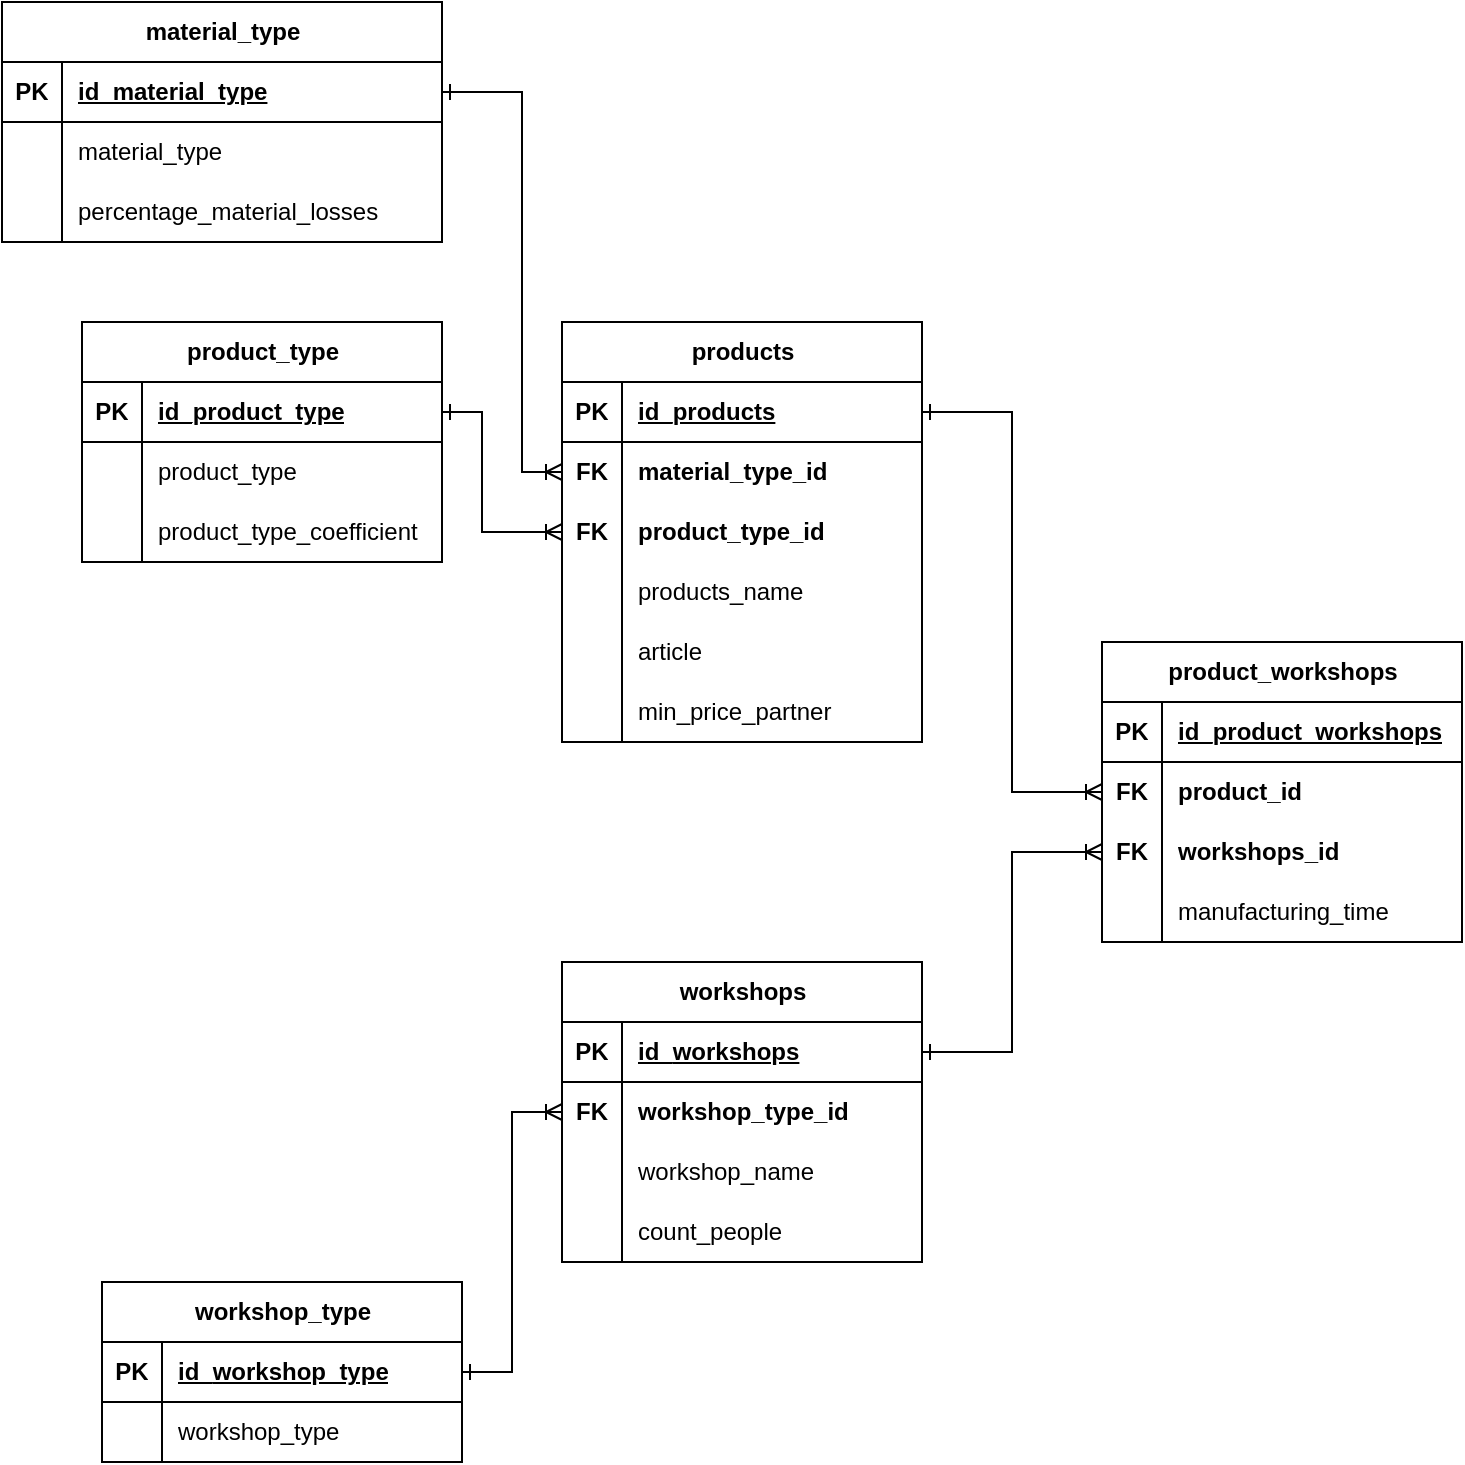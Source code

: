 <mxfile version="27.0.9">
  <diagram id="p8xX1F-vT9JcYNT17r09" name="Страница — 2">
    <mxGraphModel dx="1188" dy="1870" grid="1" gridSize="10" guides="1" tooltips="1" connect="1" arrows="1" fold="1" page="1" pageScale="1" pageWidth="827" pageHeight="1169" math="0" shadow="0">
      <root>
        <mxCell id="0" />
        <mxCell id="1" parent="0" />
        <mxCell id="h4fOwrCFEN7ZVmMcsWll-1" value="material_type" style="shape=table;startSize=30;container=1;collapsible=1;childLayout=tableLayout;fixedRows=1;rowLines=0;fontStyle=1;align=center;resizeLast=1;html=1;" parent="1" vertex="1">
          <mxGeometry x="440" y="-120" width="220" height="120" as="geometry" />
        </mxCell>
        <mxCell id="h4fOwrCFEN7ZVmMcsWll-2" value="" style="shape=tableRow;horizontal=0;startSize=0;swimlaneHead=0;swimlaneBody=0;fillColor=none;collapsible=0;dropTarget=0;points=[[0,0.5],[1,0.5]];portConstraint=eastwest;top=0;left=0;right=0;bottom=1;" parent="h4fOwrCFEN7ZVmMcsWll-1" vertex="1">
          <mxGeometry y="30" width="220" height="30" as="geometry" />
        </mxCell>
        <mxCell id="h4fOwrCFEN7ZVmMcsWll-3" value="PK" style="shape=partialRectangle;connectable=0;fillColor=none;top=0;left=0;bottom=0;right=0;fontStyle=1;overflow=hidden;whiteSpace=wrap;html=1;" parent="h4fOwrCFEN7ZVmMcsWll-2" vertex="1">
          <mxGeometry width="30" height="30" as="geometry">
            <mxRectangle width="30" height="30" as="alternateBounds" />
          </mxGeometry>
        </mxCell>
        <mxCell id="h4fOwrCFEN7ZVmMcsWll-4" value="id_material_type" style="shape=partialRectangle;connectable=0;fillColor=none;top=0;left=0;bottom=0;right=0;align=left;spacingLeft=6;fontStyle=5;overflow=hidden;whiteSpace=wrap;html=1;" parent="h4fOwrCFEN7ZVmMcsWll-2" vertex="1">
          <mxGeometry x="30" width="190" height="30" as="geometry">
            <mxRectangle width="190" height="30" as="alternateBounds" />
          </mxGeometry>
        </mxCell>
        <mxCell id="h4fOwrCFEN7ZVmMcsWll-5" value="" style="shape=tableRow;horizontal=0;startSize=0;swimlaneHead=0;swimlaneBody=0;fillColor=none;collapsible=0;dropTarget=0;points=[[0,0.5],[1,0.5]];portConstraint=eastwest;top=0;left=0;right=0;bottom=0;" parent="h4fOwrCFEN7ZVmMcsWll-1" vertex="1">
          <mxGeometry y="60" width="220" height="30" as="geometry" />
        </mxCell>
        <mxCell id="h4fOwrCFEN7ZVmMcsWll-6" value="" style="shape=partialRectangle;connectable=0;fillColor=none;top=0;left=0;bottom=0;right=0;editable=1;overflow=hidden;whiteSpace=wrap;html=1;" parent="h4fOwrCFEN7ZVmMcsWll-5" vertex="1">
          <mxGeometry width="30" height="30" as="geometry">
            <mxRectangle width="30" height="30" as="alternateBounds" />
          </mxGeometry>
        </mxCell>
        <mxCell id="h4fOwrCFEN7ZVmMcsWll-7" value="material_type" style="shape=partialRectangle;connectable=0;fillColor=none;top=0;left=0;bottom=0;right=0;align=left;spacingLeft=6;overflow=hidden;whiteSpace=wrap;html=1;" parent="h4fOwrCFEN7ZVmMcsWll-5" vertex="1">
          <mxGeometry x="30" width="190" height="30" as="geometry">
            <mxRectangle width="190" height="30" as="alternateBounds" />
          </mxGeometry>
        </mxCell>
        <mxCell id="h4fOwrCFEN7ZVmMcsWll-8" value="" style="shape=tableRow;horizontal=0;startSize=0;swimlaneHead=0;swimlaneBody=0;fillColor=none;collapsible=0;dropTarget=0;points=[[0,0.5],[1,0.5]];portConstraint=eastwest;top=0;left=0;right=0;bottom=0;" parent="h4fOwrCFEN7ZVmMcsWll-1" vertex="1">
          <mxGeometry y="90" width="220" height="30" as="geometry" />
        </mxCell>
        <mxCell id="h4fOwrCFEN7ZVmMcsWll-9" value="" style="shape=partialRectangle;connectable=0;fillColor=none;top=0;left=0;bottom=0;right=0;editable=1;overflow=hidden;whiteSpace=wrap;html=1;" parent="h4fOwrCFEN7ZVmMcsWll-8" vertex="1">
          <mxGeometry width="30" height="30" as="geometry">
            <mxRectangle width="30" height="30" as="alternateBounds" />
          </mxGeometry>
        </mxCell>
        <mxCell id="h4fOwrCFEN7ZVmMcsWll-10" value="percentage_material_losses" style="shape=partialRectangle;connectable=0;fillColor=none;top=0;left=0;bottom=0;right=0;align=left;spacingLeft=6;overflow=hidden;whiteSpace=wrap;html=1;" parent="h4fOwrCFEN7ZVmMcsWll-8" vertex="1">
          <mxGeometry x="30" width="190" height="30" as="geometry">
            <mxRectangle width="190" height="30" as="alternateBounds" />
          </mxGeometry>
        </mxCell>
        <mxCell id="5E_FmOdw-d3s-LEEQGre-14" value="&lt;span style=&quot;background-color: transparent; color: light-dark(rgb(0, 0, 0), rgb(255, 255, 255));&quot;&gt;product_type&lt;/span&gt;" style="shape=table;startSize=30;container=1;collapsible=1;childLayout=tableLayout;fixedRows=1;rowLines=0;fontStyle=1;align=center;resizeLast=1;html=1;" parent="1" vertex="1">
          <mxGeometry x="480" y="40" width="180" height="120" as="geometry" />
        </mxCell>
        <mxCell id="5E_FmOdw-d3s-LEEQGre-15" value="" style="shape=tableRow;horizontal=0;startSize=0;swimlaneHead=0;swimlaneBody=0;fillColor=none;collapsible=0;dropTarget=0;points=[[0,0.5],[1,0.5]];portConstraint=eastwest;top=0;left=0;right=0;bottom=1;" parent="5E_FmOdw-d3s-LEEQGre-14" vertex="1">
          <mxGeometry y="30" width="180" height="30" as="geometry" />
        </mxCell>
        <mxCell id="5E_FmOdw-d3s-LEEQGre-16" value="PK" style="shape=partialRectangle;connectable=0;fillColor=none;top=0;left=0;bottom=0;right=0;fontStyle=1;overflow=hidden;whiteSpace=wrap;html=1;" parent="5E_FmOdw-d3s-LEEQGre-15" vertex="1">
          <mxGeometry width="30" height="30" as="geometry">
            <mxRectangle width="30" height="30" as="alternateBounds" />
          </mxGeometry>
        </mxCell>
        <mxCell id="5E_FmOdw-d3s-LEEQGre-17" value="id_product_type" style="shape=partialRectangle;connectable=0;fillColor=none;top=0;left=0;bottom=0;right=0;align=left;spacingLeft=6;fontStyle=5;overflow=hidden;whiteSpace=wrap;html=1;" parent="5E_FmOdw-d3s-LEEQGre-15" vertex="1">
          <mxGeometry x="30" width="150" height="30" as="geometry">
            <mxRectangle width="150" height="30" as="alternateBounds" />
          </mxGeometry>
        </mxCell>
        <mxCell id="5E_FmOdw-d3s-LEEQGre-18" value="" style="shape=tableRow;horizontal=0;startSize=0;swimlaneHead=0;swimlaneBody=0;fillColor=none;collapsible=0;dropTarget=0;points=[[0,0.5],[1,0.5]];portConstraint=eastwest;top=0;left=0;right=0;bottom=0;" parent="5E_FmOdw-d3s-LEEQGre-14" vertex="1">
          <mxGeometry y="60" width="180" height="30" as="geometry" />
        </mxCell>
        <mxCell id="5E_FmOdw-d3s-LEEQGre-19" value="" style="shape=partialRectangle;connectable=0;fillColor=none;top=0;left=0;bottom=0;right=0;editable=1;overflow=hidden;whiteSpace=wrap;html=1;" parent="5E_FmOdw-d3s-LEEQGre-18" vertex="1">
          <mxGeometry width="30" height="30" as="geometry">
            <mxRectangle width="30" height="30" as="alternateBounds" />
          </mxGeometry>
        </mxCell>
        <mxCell id="5E_FmOdw-d3s-LEEQGre-20" value="product_type" style="shape=partialRectangle;connectable=0;fillColor=none;top=0;left=0;bottom=0;right=0;align=left;spacingLeft=6;overflow=hidden;whiteSpace=wrap;html=1;" parent="5E_FmOdw-d3s-LEEQGre-18" vertex="1">
          <mxGeometry x="30" width="150" height="30" as="geometry">
            <mxRectangle width="150" height="30" as="alternateBounds" />
          </mxGeometry>
        </mxCell>
        <mxCell id="5E_FmOdw-d3s-LEEQGre-21" value="" style="shape=tableRow;horizontal=0;startSize=0;swimlaneHead=0;swimlaneBody=0;fillColor=none;collapsible=0;dropTarget=0;points=[[0,0.5],[1,0.5]];portConstraint=eastwest;top=0;left=0;right=0;bottom=0;" parent="5E_FmOdw-d3s-LEEQGre-14" vertex="1">
          <mxGeometry y="90" width="180" height="30" as="geometry" />
        </mxCell>
        <mxCell id="5E_FmOdw-d3s-LEEQGre-22" value="" style="shape=partialRectangle;connectable=0;fillColor=none;top=0;left=0;bottom=0;right=0;editable=1;overflow=hidden;whiteSpace=wrap;html=1;" parent="5E_FmOdw-d3s-LEEQGre-21" vertex="1">
          <mxGeometry width="30" height="30" as="geometry">
            <mxRectangle width="30" height="30" as="alternateBounds" />
          </mxGeometry>
        </mxCell>
        <mxCell id="5E_FmOdw-d3s-LEEQGre-23" value="product_type_coefficient" style="shape=partialRectangle;connectable=0;fillColor=none;top=0;left=0;bottom=0;right=0;align=left;spacingLeft=6;overflow=hidden;whiteSpace=wrap;html=1;" parent="5E_FmOdw-d3s-LEEQGre-21" vertex="1">
          <mxGeometry x="30" width="150" height="30" as="geometry">
            <mxRectangle width="150" height="30" as="alternateBounds" />
          </mxGeometry>
        </mxCell>
        <mxCell id="5E_FmOdw-d3s-LEEQGre-24" value="workshop_type" style="shape=table;startSize=30;container=1;collapsible=1;childLayout=tableLayout;fixedRows=1;rowLines=0;fontStyle=1;align=center;resizeLast=1;html=1;" parent="1" vertex="1">
          <mxGeometry x="490" y="520" width="180" height="90" as="geometry" />
        </mxCell>
        <mxCell id="5E_FmOdw-d3s-LEEQGre-25" value="" style="shape=tableRow;horizontal=0;startSize=0;swimlaneHead=0;swimlaneBody=0;fillColor=none;collapsible=0;dropTarget=0;points=[[0,0.5],[1,0.5]];portConstraint=eastwest;top=0;left=0;right=0;bottom=1;" parent="5E_FmOdw-d3s-LEEQGre-24" vertex="1">
          <mxGeometry y="30" width="180" height="30" as="geometry" />
        </mxCell>
        <mxCell id="5E_FmOdw-d3s-LEEQGre-26" value="PK" style="shape=partialRectangle;connectable=0;fillColor=none;top=0;left=0;bottom=0;right=0;fontStyle=1;overflow=hidden;whiteSpace=wrap;html=1;" parent="5E_FmOdw-d3s-LEEQGre-25" vertex="1">
          <mxGeometry width="30" height="30" as="geometry">
            <mxRectangle width="30" height="30" as="alternateBounds" />
          </mxGeometry>
        </mxCell>
        <mxCell id="5E_FmOdw-d3s-LEEQGre-27" value="id_&lt;span style=&quot;text-align: center; text-wrap-mode: nowrap;&quot;&gt;workshop_type&lt;/span&gt;" style="shape=partialRectangle;connectable=0;fillColor=none;top=0;left=0;bottom=0;right=0;align=left;spacingLeft=6;fontStyle=5;overflow=hidden;whiteSpace=wrap;html=1;" parent="5E_FmOdw-d3s-LEEQGre-25" vertex="1">
          <mxGeometry x="30" width="150" height="30" as="geometry">
            <mxRectangle width="150" height="30" as="alternateBounds" />
          </mxGeometry>
        </mxCell>
        <mxCell id="5E_FmOdw-d3s-LEEQGre-28" value="" style="shape=tableRow;horizontal=0;startSize=0;swimlaneHead=0;swimlaneBody=0;fillColor=none;collapsible=0;dropTarget=0;points=[[0,0.5],[1,0.5]];portConstraint=eastwest;top=0;left=0;right=0;bottom=0;" parent="5E_FmOdw-d3s-LEEQGre-24" vertex="1">
          <mxGeometry y="60" width="180" height="30" as="geometry" />
        </mxCell>
        <mxCell id="5E_FmOdw-d3s-LEEQGre-29" value="" style="shape=partialRectangle;connectable=0;fillColor=none;top=0;left=0;bottom=0;right=0;editable=1;overflow=hidden;whiteSpace=wrap;html=1;" parent="5E_FmOdw-d3s-LEEQGre-28" vertex="1">
          <mxGeometry width="30" height="30" as="geometry">
            <mxRectangle width="30" height="30" as="alternateBounds" />
          </mxGeometry>
        </mxCell>
        <mxCell id="5E_FmOdw-d3s-LEEQGre-30" value="&lt;span style=&quot;text-align: center; text-wrap-mode: nowrap;&quot;&gt;workshop_type&lt;/span&gt;" style="shape=partialRectangle;connectable=0;fillColor=none;top=0;left=0;bottom=0;right=0;align=left;spacingLeft=6;overflow=hidden;whiteSpace=wrap;html=1;" parent="5E_FmOdw-d3s-LEEQGre-28" vertex="1">
          <mxGeometry x="30" width="150" height="30" as="geometry">
            <mxRectangle width="150" height="30" as="alternateBounds" />
          </mxGeometry>
        </mxCell>
        <mxCell id="5E_FmOdw-d3s-LEEQGre-34" value="workshops" style="shape=table;startSize=30;container=1;collapsible=1;childLayout=tableLayout;fixedRows=1;rowLines=0;fontStyle=1;align=center;resizeLast=1;html=1;" parent="1" vertex="1">
          <mxGeometry x="720" y="360" width="180" height="150" as="geometry" />
        </mxCell>
        <mxCell id="5E_FmOdw-d3s-LEEQGre-35" value="" style="shape=tableRow;horizontal=0;startSize=0;swimlaneHead=0;swimlaneBody=0;fillColor=none;collapsible=0;dropTarget=0;points=[[0,0.5],[1,0.5]];portConstraint=eastwest;top=0;left=0;right=0;bottom=1;" parent="5E_FmOdw-d3s-LEEQGre-34" vertex="1">
          <mxGeometry y="30" width="180" height="30" as="geometry" />
        </mxCell>
        <mxCell id="5E_FmOdw-d3s-LEEQGre-36" value="PK" style="shape=partialRectangle;connectable=0;fillColor=none;top=0;left=0;bottom=0;right=0;fontStyle=1;overflow=hidden;whiteSpace=wrap;html=1;" parent="5E_FmOdw-d3s-LEEQGre-35" vertex="1">
          <mxGeometry width="30" height="30" as="geometry">
            <mxRectangle width="30" height="30" as="alternateBounds" />
          </mxGeometry>
        </mxCell>
        <mxCell id="5E_FmOdw-d3s-LEEQGre-37" value="id_&lt;span style=&quot;text-align: center; text-wrap-mode: nowrap;&quot;&gt;workshops&lt;/span&gt;" style="shape=partialRectangle;connectable=0;fillColor=none;top=0;left=0;bottom=0;right=0;align=left;spacingLeft=6;fontStyle=5;overflow=hidden;whiteSpace=wrap;html=1;" parent="5E_FmOdw-d3s-LEEQGre-35" vertex="1">
          <mxGeometry x="30" width="150" height="30" as="geometry">
            <mxRectangle width="150" height="30" as="alternateBounds" />
          </mxGeometry>
        </mxCell>
        <mxCell id="5E_FmOdw-d3s-LEEQGre-41" style="shape=tableRow;horizontal=0;startSize=0;swimlaneHead=0;swimlaneBody=0;fillColor=none;collapsible=0;dropTarget=0;points=[[0,0.5],[1,0.5]];portConstraint=eastwest;top=0;left=0;right=0;bottom=0;" parent="5E_FmOdw-d3s-LEEQGre-34" vertex="1">
          <mxGeometry y="60" width="180" height="30" as="geometry" />
        </mxCell>
        <mxCell id="5E_FmOdw-d3s-LEEQGre-42" value="&lt;b&gt;FK&lt;/b&gt;" style="shape=partialRectangle;connectable=0;fillColor=none;top=0;left=0;bottom=0;right=0;editable=1;overflow=hidden;whiteSpace=wrap;html=1;" parent="5E_FmOdw-d3s-LEEQGre-41" vertex="1">
          <mxGeometry width="30" height="30" as="geometry">
            <mxRectangle width="30" height="30" as="alternateBounds" />
          </mxGeometry>
        </mxCell>
        <mxCell id="5E_FmOdw-d3s-LEEQGre-43" value="&lt;span style=&quot;text-align: center; text-wrap-mode: nowrap;&quot;&gt;&lt;b&gt;workshop_type_id&lt;/b&gt;&lt;/span&gt;" style="shape=partialRectangle;connectable=0;fillColor=none;top=0;left=0;bottom=0;right=0;align=left;spacingLeft=6;overflow=hidden;whiteSpace=wrap;html=1;" parent="5E_FmOdw-d3s-LEEQGre-41" vertex="1">
          <mxGeometry x="30" width="150" height="30" as="geometry">
            <mxRectangle width="150" height="30" as="alternateBounds" />
          </mxGeometry>
        </mxCell>
        <mxCell id="5E_FmOdw-d3s-LEEQGre-38" value="" style="shape=tableRow;horizontal=0;startSize=0;swimlaneHead=0;swimlaneBody=0;fillColor=none;collapsible=0;dropTarget=0;points=[[0,0.5],[1,0.5]];portConstraint=eastwest;top=0;left=0;right=0;bottom=0;" parent="5E_FmOdw-d3s-LEEQGre-34" vertex="1">
          <mxGeometry y="90" width="180" height="30" as="geometry" />
        </mxCell>
        <mxCell id="5E_FmOdw-d3s-LEEQGre-39" value="" style="shape=partialRectangle;connectable=0;fillColor=none;top=0;left=0;bottom=0;right=0;editable=1;overflow=hidden;whiteSpace=wrap;html=1;" parent="5E_FmOdw-d3s-LEEQGre-38" vertex="1">
          <mxGeometry width="30" height="30" as="geometry">
            <mxRectangle width="30" height="30" as="alternateBounds" />
          </mxGeometry>
        </mxCell>
        <mxCell id="5E_FmOdw-d3s-LEEQGre-40" value="&lt;span style=&quot;text-align: center; text-wrap-mode: nowrap;&quot;&gt;workshop_name&lt;/span&gt;" style="shape=partialRectangle;connectable=0;fillColor=none;top=0;left=0;bottom=0;right=0;align=left;spacingLeft=6;overflow=hidden;whiteSpace=wrap;html=1;" parent="5E_FmOdw-d3s-LEEQGre-38" vertex="1">
          <mxGeometry x="30" width="150" height="30" as="geometry">
            <mxRectangle width="150" height="30" as="alternateBounds" />
          </mxGeometry>
        </mxCell>
        <mxCell id="0TYTsh_kLUwNaItKsT67-1" style="shape=tableRow;horizontal=0;startSize=0;swimlaneHead=0;swimlaneBody=0;fillColor=none;collapsible=0;dropTarget=0;points=[[0,0.5],[1,0.5]];portConstraint=eastwest;top=0;left=0;right=0;bottom=0;" parent="5E_FmOdw-d3s-LEEQGre-34" vertex="1">
          <mxGeometry y="120" width="180" height="30" as="geometry" />
        </mxCell>
        <mxCell id="0TYTsh_kLUwNaItKsT67-2" style="shape=partialRectangle;connectable=0;fillColor=none;top=0;left=0;bottom=0;right=0;editable=1;overflow=hidden;whiteSpace=wrap;html=1;" parent="0TYTsh_kLUwNaItKsT67-1" vertex="1">
          <mxGeometry width="30" height="30" as="geometry">
            <mxRectangle width="30" height="30" as="alternateBounds" />
          </mxGeometry>
        </mxCell>
        <mxCell id="0TYTsh_kLUwNaItKsT67-3" value="count_people" style="shape=partialRectangle;connectable=0;fillColor=none;top=0;left=0;bottom=0;right=0;align=left;spacingLeft=6;overflow=hidden;whiteSpace=wrap;html=1;" parent="0TYTsh_kLUwNaItKsT67-1" vertex="1">
          <mxGeometry x="30" width="150" height="30" as="geometry">
            <mxRectangle width="150" height="30" as="alternateBounds" />
          </mxGeometry>
        </mxCell>
        <mxCell id="0TYTsh_kLUwNaItKsT67-4" value="products" style="shape=table;startSize=30;container=1;collapsible=1;childLayout=tableLayout;fixedRows=1;rowLines=0;fontStyle=1;align=center;resizeLast=1;html=1;" parent="1" vertex="1">
          <mxGeometry x="720" y="40" width="180" height="210" as="geometry" />
        </mxCell>
        <mxCell id="0TYTsh_kLUwNaItKsT67-5" value="" style="shape=tableRow;horizontal=0;startSize=0;swimlaneHead=0;swimlaneBody=0;fillColor=none;collapsible=0;dropTarget=0;points=[[0,0.5],[1,0.5]];portConstraint=eastwest;top=0;left=0;right=0;bottom=1;" parent="0TYTsh_kLUwNaItKsT67-4" vertex="1">
          <mxGeometry y="30" width="180" height="30" as="geometry" />
        </mxCell>
        <mxCell id="0TYTsh_kLUwNaItKsT67-6" value="PK" style="shape=partialRectangle;connectable=0;fillColor=none;top=0;left=0;bottom=0;right=0;fontStyle=1;overflow=hidden;whiteSpace=wrap;html=1;" parent="0TYTsh_kLUwNaItKsT67-5" vertex="1">
          <mxGeometry width="30" height="30" as="geometry">
            <mxRectangle width="30" height="30" as="alternateBounds" />
          </mxGeometry>
        </mxCell>
        <mxCell id="0TYTsh_kLUwNaItKsT67-7" value="id_&lt;span style=&quot;text-align: center; text-wrap-mode: nowrap;&quot;&gt;products&lt;/span&gt;" style="shape=partialRectangle;connectable=0;fillColor=none;top=0;left=0;bottom=0;right=0;align=left;spacingLeft=6;fontStyle=5;overflow=hidden;whiteSpace=wrap;html=1;" parent="0TYTsh_kLUwNaItKsT67-5" vertex="1">
          <mxGeometry x="30" width="150" height="30" as="geometry">
            <mxRectangle width="150" height="30" as="alternateBounds" />
          </mxGeometry>
        </mxCell>
        <mxCell id="0TYTsh_kLUwNaItKsT67-8" style="shape=tableRow;horizontal=0;startSize=0;swimlaneHead=0;swimlaneBody=0;fillColor=none;collapsible=0;dropTarget=0;points=[[0,0.5],[1,0.5]];portConstraint=eastwest;top=0;left=0;right=0;bottom=0;" parent="0TYTsh_kLUwNaItKsT67-4" vertex="1">
          <mxGeometry y="60" width="180" height="30" as="geometry" />
        </mxCell>
        <mxCell id="0TYTsh_kLUwNaItKsT67-9" value="&lt;b&gt;FK&lt;/b&gt;" style="shape=partialRectangle;connectable=0;fillColor=none;top=0;left=0;bottom=0;right=0;editable=1;overflow=hidden;whiteSpace=wrap;html=1;" parent="0TYTsh_kLUwNaItKsT67-8" vertex="1">
          <mxGeometry width="30" height="30" as="geometry">
            <mxRectangle width="30" height="30" as="alternateBounds" />
          </mxGeometry>
        </mxCell>
        <mxCell id="0TYTsh_kLUwNaItKsT67-10" value="&lt;span style=&quot;font-weight: 700; text-align: center; text-wrap-mode: nowrap;&quot;&gt;material_type&lt;/span&gt;&lt;span style=&quot;text-align: center; text-wrap-mode: nowrap;&quot;&gt;&lt;b style=&quot;&quot;&gt;_id&lt;/b&gt;&lt;/span&gt;" style="shape=partialRectangle;connectable=0;fillColor=none;top=0;left=0;bottom=0;right=0;align=left;spacingLeft=6;overflow=hidden;whiteSpace=wrap;html=1;" parent="0TYTsh_kLUwNaItKsT67-8" vertex="1">
          <mxGeometry x="30" width="150" height="30" as="geometry">
            <mxRectangle width="150" height="30" as="alternateBounds" />
          </mxGeometry>
        </mxCell>
        <mxCell id="0TYTsh_kLUwNaItKsT67-17" style="shape=tableRow;horizontal=0;startSize=0;swimlaneHead=0;swimlaneBody=0;fillColor=none;collapsible=0;dropTarget=0;points=[[0,0.5],[1,0.5]];portConstraint=eastwest;top=0;left=0;right=0;bottom=0;" parent="0TYTsh_kLUwNaItKsT67-4" vertex="1">
          <mxGeometry y="90" width="180" height="30" as="geometry" />
        </mxCell>
        <mxCell id="0TYTsh_kLUwNaItKsT67-18" value="&lt;b&gt;FK&lt;/b&gt;" style="shape=partialRectangle;connectable=0;fillColor=none;top=0;left=0;bottom=0;right=0;editable=1;overflow=hidden;whiteSpace=wrap;html=1;" parent="0TYTsh_kLUwNaItKsT67-17" vertex="1">
          <mxGeometry width="30" height="30" as="geometry">
            <mxRectangle width="30" height="30" as="alternateBounds" />
          </mxGeometry>
        </mxCell>
        <mxCell id="0TYTsh_kLUwNaItKsT67-19" value="&lt;span style=&quot;font-weight: 700; text-align: center; text-wrap-mode: nowrap;&quot;&gt;product_type_id&lt;/span&gt;" style="shape=partialRectangle;connectable=0;fillColor=none;top=0;left=0;bottom=0;right=0;align=left;spacingLeft=6;overflow=hidden;whiteSpace=wrap;html=1;" parent="0TYTsh_kLUwNaItKsT67-17" vertex="1">
          <mxGeometry x="30" width="150" height="30" as="geometry">
            <mxRectangle width="150" height="30" as="alternateBounds" />
          </mxGeometry>
        </mxCell>
        <mxCell id="0TYTsh_kLUwNaItKsT67-11" value="" style="shape=tableRow;horizontal=0;startSize=0;swimlaneHead=0;swimlaneBody=0;fillColor=none;collapsible=0;dropTarget=0;points=[[0,0.5],[1,0.5]];portConstraint=eastwest;top=0;left=0;right=0;bottom=0;" parent="0TYTsh_kLUwNaItKsT67-4" vertex="1">
          <mxGeometry y="120" width="180" height="30" as="geometry" />
        </mxCell>
        <mxCell id="0TYTsh_kLUwNaItKsT67-12" value="" style="shape=partialRectangle;connectable=0;fillColor=none;top=0;left=0;bottom=0;right=0;editable=1;overflow=hidden;whiteSpace=wrap;html=1;" parent="0TYTsh_kLUwNaItKsT67-11" vertex="1">
          <mxGeometry width="30" height="30" as="geometry">
            <mxRectangle width="30" height="30" as="alternateBounds" />
          </mxGeometry>
        </mxCell>
        <mxCell id="0TYTsh_kLUwNaItKsT67-13" value="&lt;span style=&quot;text-align: center; text-wrap-mode: nowrap;&quot;&gt;products_name&lt;/span&gt;" style="shape=partialRectangle;connectable=0;fillColor=none;top=0;left=0;bottom=0;right=0;align=left;spacingLeft=6;overflow=hidden;whiteSpace=wrap;html=1;" parent="0TYTsh_kLUwNaItKsT67-11" vertex="1">
          <mxGeometry x="30" width="150" height="30" as="geometry">
            <mxRectangle width="150" height="30" as="alternateBounds" />
          </mxGeometry>
        </mxCell>
        <mxCell id="0TYTsh_kLUwNaItKsT67-14" style="shape=tableRow;horizontal=0;startSize=0;swimlaneHead=0;swimlaneBody=0;fillColor=none;collapsible=0;dropTarget=0;points=[[0,0.5],[1,0.5]];portConstraint=eastwest;top=0;left=0;right=0;bottom=0;" parent="0TYTsh_kLUwNaItKsT67-4" vertex="1">
          <mxGeometry y="150" width="180" height="30" as="geometry" />
        </mxCell>
        <mxCell id="0TYTsh_kLUwNaItKsT67-15" style="shape=partialRectangle;connectable=0;fillColor=none;top=0;left=0;bottom=0;right=0;editable=1;overflow=hidden;whiteSpace=wrap;html=1;" parent="0TYTsh_kLUwNaItKsT67-14" vertex="1">
          <mxGeometry width="30" height="30" as="geometry">
            <mxRectangle width="30" height="30" as="alternateBounds" />
          </mxGeometry>
        </mxCell>
        <mxCell id="0TYTsh_kLUwNaItKsT67-16" value="article" style="shape=partialRectangle;connectable=0;fillColor=none;top=0;left=0;bottom=0;right=0;align=left;spacingLeft=6;overflow=hidden;whiteSpace=wrap;html=1;" parent="0TYTsh_kLUwNaItKsT67-14" vertex="1">
          <mxGeometry x="30" width="150" height="30" as="geometry">
            <mxRectangle width="150" height="30" as="alternateBounds" />
          </mxGeometry>
        </mxCell>
        <mxCell id="54e0v78PqtIscRalcoBY-1" style="shape=tableRow;horizontal=0;startSize=0;swimlaneHead=0;swimlaneBody=0;fillColor=none;collapsible=0;dropTarget=0;points=[[0,0.5],[1,0.5]];portConstraint=eastwest;top=0;left=0;right=0;bottom=0;" parent="0TYTsh_kLUwNaItKsT67-4" vertex="1">
          <mxGeometry y="180" width="180" height="30" as="geometry" />
        </mxCell>
        <mxCell id="54e0v78PqtIscRalcoBY-2" style="shape=partialRectangle;connectable=0;fillColor=none;top=0;left=0;bottom=0;right=0;editable=1;overflow=hidden;whiteSpace=wrap;html=1;" parent="54e0v78PqtIscRalcoBY-1" vertex="1">
          <mxGeometry width="30" height="30" as="geometry">
            <mxRectangle width="30" height="30" as="alternateBounds" />
          </mxGeometry>
        </mxCell>
        <mxCell id="54e0v78PqtIscRalcoBY-3" value="min_price_partner" style="shape=partialRectangle;connectable=0;fillColor=none;top=0;left=0;bottom=0;right=0;align=left;spacingLeft=6;overflow=hidden;whiteSpace=wrap;html=1;" parent="54e0v78PqtIscRalcoBY-1" vertex="1">
          <mxGeometry x="30" width="150" height="30" as="geometry">
            <mxRectangle width="150" height="30" as="alternateBounds" />
          </mxGeometry>
        </mxCell>
        <mxCell id="54e0v78PqtIscRalcoBY-7" value="product_workshops" style="shape=table;startSize=30;container=1;collapsible=1;childLayout=tableLayout;fixedRows=1;rowLines=0;fontStyle=1;align=center;resizeLast=1;html=1;" parent="1" vertex="1">
          <mxGeometry x="990" y="200" width="180" height="150" as="geometry" />
        </mxCell>
        <mxCell id="54e0v78PqtIscRalcoBY-8" value="" style="shape=tableRow;horizontal=0;startSize=0;swimlaneHead=0;swimlaneBody=0;fillColor=none;collapsible=0;dropTarget=0;points=[[0,0.5],[1,0.5]];portConstraint=eastwest;top=0;left=0;right=0;bottom=1;" parent="54e0v78PqtIscRalcoBY-7" vertex="1">
          <mxGeometry y="30" width="180" height="30" as="geometry" />
        </mxCell>
        <mxCell id="54e0v78PqtIscRalcoBY-9" value="PK" style="shape=partialRectangle;connectable=0;fillColor=none;top=0;left=0;bottom=0;right=0;fontStyle=1;overflow=hidden;whiteSpace=wrap;html=1;" parent="54e0v78PqtIscRalcoBY-8" vertex="1">
          <mxGeometry width="30" height="30" as="geometry">
            <mxRectangle width="30" height="30" as="alternateBounds" />
          </mxGeometry>
        </mxCell>
        <mxCell id="54e0v78PqtIscRalcoBY-10" value="id_&lt;span style=&quot;text-align: center; text-wrap-mode: nowrap;&quot;&gt;product_workshops&lt;/span&gt;" style="shape=partialRectangle;connectable=0;fillColor=none;top=0;left=0;bottom=0;right=0;align=left;spacingLeft=6;fontStyle=5;overflow=hidden;whiteSpace=wrap;html=1;" parent="54e0v78PqtIscRalcoBY-8" vertex="1">
          <mxGeometry x="30" width="150" height="30" as="geometry">
            <mxRectangle width="150" height="30" as="alternateBounds" />
          </mxGeometry>
        </mxCell>
        <mxCell id="54e0v78PqtIscRalcoBY-11" style="shape=tableRow;horizontal=0;startSize=0;swimlaneHead=0;swimlaneBody=0;fillColor=none;collapsible=0;dropTarget=0;points=[[0,0.5],[1,0.5]];portConstraint=eastwest;top=0;left=0;right=0;bottom=0;" parent="54e0v78PqtIscRalcoBY-7" vertex="1">
          <mxGeometry y="60" width="180" height="30" as="geometry" />
        </mxCell>
        <mxCell id="54e0v78PqtIscRalcoBY-12" value="&lt;b&gt;FK&lt;/b&gt;" style="shape=partialRectangle;connectable=0;fillColor=none;top=0;left=0;bottom=0;right=0;editable=1;overflow=hidden;whiteSpace=wrap;html=1;" parent="54e0v78PqtIscRalcoBY-11" vertex="1">
          <mxGeometry width="30" height="30" as="geometry">
            <mxRectangle width="30" height="30" as="alternateBounds" />
          </mxGeometry>
        </mxCell>
        <mxCell id="54e0v78PqtIscRalcoBY-13" value="&lt;span style=&quot;font-weight: 700; text-align: center; text-wrap-mode: nowrap;&quot;&gt;product_id&lt;/span&gt;" style="shape=partialRectangle;connectable=0;fillColor=none;top=0;left=0;bottom=0;right=0;align=left;spacingLeft=6;overflow=hidden;whiteSpace=wrap;html=1;" parent="54e0v78PqtIscRalcoBY-11" vertex="1">
          <mxGeometry x="30" width="150" height="30" as="geometry">
            <mxRectangle width="150" height="30" as="alternateBounds" />
          </mxGeometry>
        </mxCell>
        <mxCell id="54e0v78PqtIscRalcoBY-14" style="shape=tableRow;horizontal=0;startSize=0;swimlaneHead=0;swimlaneBody=0;fillColor=none;collapsible=0;dropTarget=0;points=[[0,0.5],[1,0.5]];portConstraint=eastwest;top=0;left=0;right=0;bottom=0;" parent="54e0v78PqtIscRalcoBY-7" vertex="1">
          <mxGeometry y="90" width="180" height="30" as="geometry" />
        </mxCell>
        <mxCell id="54e0v78PqtIscRalcoBY-15" value="&lt;b&gt;FK&lt;/b&gt;" style="shape=partialRectangle;connectable=0;fillColor=none;top=0;left=0;bottom=0;right=0;editable=1;overflow=hidden;whiteSpace=wrap;html=1;" parent="54e0v78PqtIscRalcoBY-14" vertex="1">
          <mxGeometry width="30" height="30" as="geometry">
            <mxRectangle width="30" height="30" as="alternateBounds" />
          </mxGeometry>
        </mxCell>
        <mxCell id="54e0v78PqtIscRalcoBY-16" value="&lt;span style=&quot;font-weight: 700; text-align: center; text-wrap-mode: nowrap;&quot;&gt;workshops&lt;/span&gt;&lt;span style=&quot;text-align: center; text-wrap-mode: nowrap;&quot;&gt;&lt;b style=&quot;&quot;&gt;_id&lt;/b&gt;&lt;/span&gt;" style="shape=partialRectangle;connectable=0;fillColor=none;top=0;left=0;bottom=0;right=0;align=left;spacingLeft=6;overflow=hidden;whiteSpace=wrap;html=1;" parent="54e0v78PqtIscRalcoBY-14" vertex="1">
          <mxGeometry x="30" width="150" height="30" as="geometry">
            <mxRectangle width="150" height="30" as="alternateBounds" />
          </mxGeometry>
        </mxCell>
        <mxCell id="54e0v78PqtIscRalcoBY-17" value="" style="shape=tableRow;horizontal=0;startSize=0;swimlaneHead=0;swimlaneBody=0;fillColor=none;collapsible=0;dropTarget=0;points=[[0,0.5],[1,0.5]];portConstraint=eastwest;top=0;left=0;right=0;bottom=0;" parent="54e0v78PqtIscRalcoBY-7" vertex="1">
          <mxGeometry y="120" width="180" height="30" as="geometry" />
        </mxCell>
        <mxCell id="54e0v78PqtIscRalcoBY-18" value="" style="shape=partialRectangle;connectable=0;fillColor=none;top=0;left=0;bottom=0;right=0;editable=1;overflow=hidden;whiteSpace=wrap;html=1;" parent="54e0v78PqtIscRalcoBY-17" vertex="1">
          <mxGeometry width="30" height="30" as="geometry">
            <mxRectangle width="30" height="30" as="alternateBounds" />
          </mxGeometry>
        </mxCell>
        <mxCell id="54e0v78PqtIscRalcoBY-19" value="&lt;div style=&quot;text-align: center;&quot;&gt;&lt;span style=&quot;background-color: transparent; text-wrap-mode: nowrap;&quot;&gt;manufacturing_time&lt;/span&gt;&lt;/div&gt;" style="shape=partialRectangle;connectable=0;fillColor=none;top=0;left=0;bottom=0;right=0;align=left;spacingLeft=6;overflow=hidden;whiteSpace=wrap;html=1;" parent="54e0v78PqtIscRalcoBY-17" vertex="1">
          <mxGeometry x="30" width="150" height="30" as="geometry">
            <mxRectangle width="150" height="30" as="alternateBounds" />
          </mxGeometry>
        </mxCell>
        <mxCell id="vKDpvlgu3byh_ECusF_8-1" style="edgeStyle=orthogonalEdgeStyle;rounded=0;orthogonalLoop=1;jettySize=auto;html=1;exitX=1;exitY=0.5;exitDx=0;exitDy=0;entryX=0;entryY=0.5;entryDx=0;entryDy=0;startArrow=ERone;startFill=0;endArrow=ERoneToMany;endFill=0;" parent="1" source="h4fOwrCFEN7ZVmMcsWll-2" target="0TYTsh_kLUwNaItKsT67-8" edge="1">
          <mxGeometry relative="1" as="geometry">
            <Array as="points">
              <mxPoint x="700" y="-75" />
              <mxPoint x="700" y="115" />
            </Array>
          </mxGeometry>
        </mxCell>
        <mxCell id="jBiZDOuc1CM9INRkf2Vb-2" style="edgeStyle=orthogonalEdgeStyle;rounded=0;orthogonalLoop=1;jettySize=auto;html=1;exitX=1;exitY=0.5;exitDx=0;exitDy=0;entryX=0;entryY=0.5;entryDx=0;entryDy=0;startArrow=ERone;startFill=0;endArrow=ERoneToMany;endFill=0;" parent="1" source="5E_FmOdw-d3s-LEEQGre-15" target="0TYTsh_kLUwNaItKsT67-17" edge="1">
          <mxGeometry relative="1" as="geometry">
            <Array as="points">
              <mxPoint x="680" y="85" />
              <mxPoint x="680" y="145" />
            </Array>
          </mxGeometry>
        </mxCell>
        <mxCell id="jBiZDOuc1CM9INRkf2Vb-3" style="edgeStyle=orthogonalEdgeStyle;rounded=0;orthogonalLoop=1;jettySize=auto;html=1;exitX=1;exitY=0.5;exitDx=0;exitDy=0;entryX=0;entryY=0.5;entryDx=0;entryDy=0;startArrow=ERone;startFill=0;endArrow=ERoneToMany;endFill=0;" parent="1" source="5E_FmOdw-d3s-LEEQGre-25" target="5E_FmOdw-d3s-LEEQGre-41" edge="1">
          <mxGeometry relative="1" as="geometry" />
        </mxCell>
        <mxCell id="IMXLhhyIh9x25_5snFK0-1" style="edgeStyle=orthogonalEdgeStyle;rounded=0;orthogonalLoop=1;jettySize=auto;html=1;exitX=1;exitY=0.5;exitDx=0;exitDy=0;entryX=0;entryY=0.5;entryDx=0;entryDy=0;startArrow=ERone;startFill=0;endArrow=ERoneToMany;endFill=0;" parent="1" source="5E_FmOdw-d3s-LEEQGre-35" target="54e0v78PqtIscRalcoBY-14" edge="1">
          <mxGeometry relative="1" as="geometry" />
        </mxCell>
        <mxCell id="IMXLhhyIh9x25_5snFK0-2" style="edgeStyle=orthogonalEdgeStyle;rounded=0;orthogonalLoop=1;jettySize=auto;html=1;exitX=1;exitY=0.5;exitDx=0;exitDy=0;entryX=0;entryY=0.5;entryDx=0;entryDy=0;startArrow=ERone;startFill=0;endArrow=ERoneToMany;endFill=0;" parent="1" source="0TYTsh_kLUwNaItKsT67-5" target="54e0v78PqtIscRalcoBY-11" edge="1">
          <mxGeometry relative="1" as="geometry" />
        </mxCell>
      </root>
    </mxGraphModel>
  </diagram>
</mxfile>

